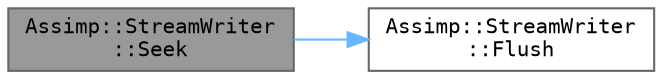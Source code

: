 digraph "Assimp::StreamWriter::Seek"
{
 // LATEX_PDF_SIZE
  bgcolor="transparent";
  edge [fontname=Terminal,fontsize=10,labelfontname=Helvetica,labelfontsize=10];
  node [fontname=Terminal,fontsize=10,shape=box,height=0.2,width=0.4];
  rankdir="LR";
  Node1 [label="Assimp::StreamWriter\l::Seek",height=0.2,width=0.4,color="gray40", fillcolor="grey60", style="filled", fontcolor="black",tooltip=" "];
  Node1 -> Node2 [color="steelblue1",style="solid"];
  Node2 [label="Assimp::StreamWriter\l::Flush",height=0.2,width=0.4,color="grey40", fillcolor="white", style="filled",URL="$class_assimp_1_1_stream_writer.html#ac43a9569101e6f69ed88e3907a69c4a6",tooltip=" "];
}
